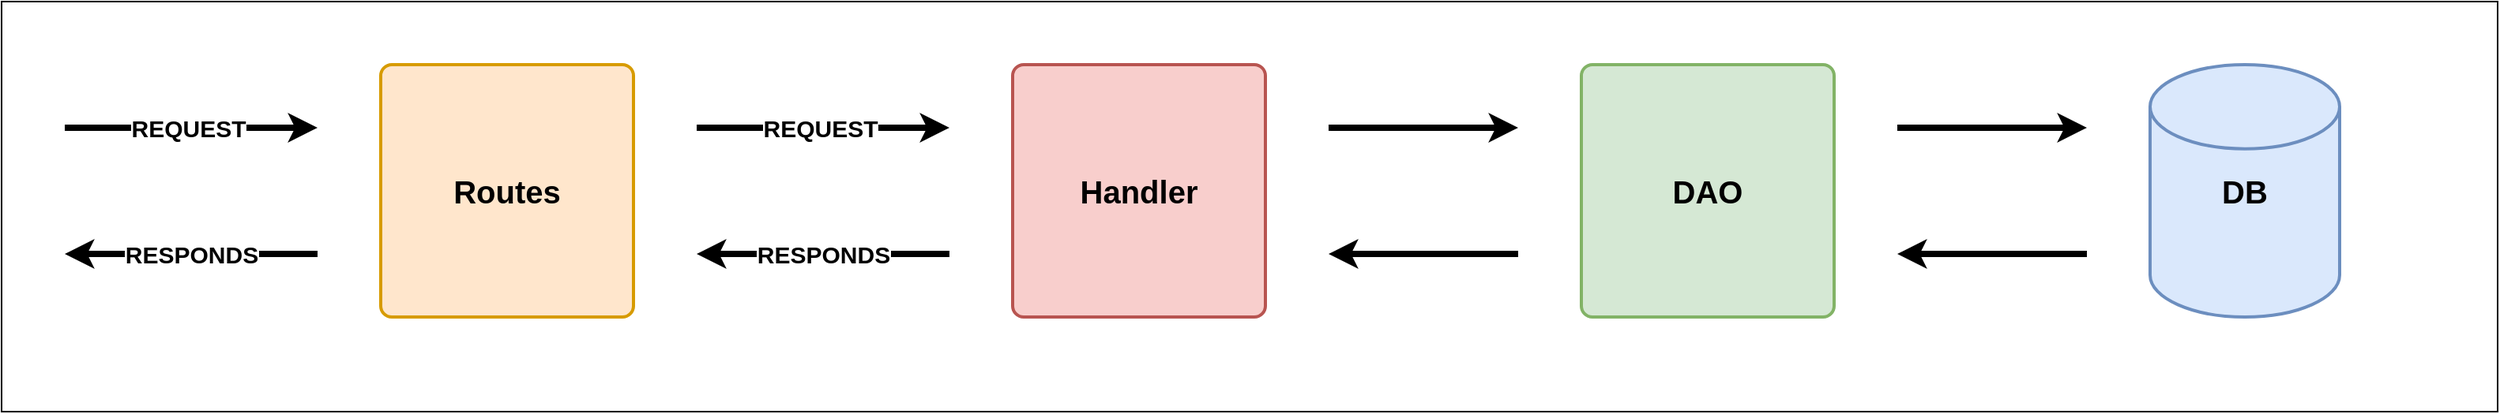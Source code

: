<mxfile version="21.3.7" type="device">
  <diagram name="Page-1" id="2ujQJ43mvlRCs2W-sO_N">
    <mxGraphModel dx="2901" dy="1230" grid="1" gridSize="10" guides="1" tooltips="1" connect="1" arrows="1" fold="1" page="1" pageScale="1" pageWidth="827" pageHeight="1169" math="0" shadow="0">
      <root>
        <mxCell id="0" />
        <mxCell id="1" parent="0" />
        <mxCell id="NyPJxMs13eFgg5n1urDv-37" value="" style="rounded=0;whiteSpace=wrap;html=1;" vertex="1" parent="1">
          <mxGeometry x="-480" y="280" width="1580" height="260" as="geometry" />
        </mxCell>
        <mxCell id="NyPJxMs13eFgg5n1urDv-2" value="&lt;font size=&quot;1&quot; style=&quot;&quot;&gt;&lt;b style=&quot;font-size: 20px;&quot;&gt;Routes&lt;/b&gt;&lt;/font&gt;" style="rounded=1;whiteSpace=wrap;html=1;absoluteArcSize=1;arcSize=14;strokeWidth=2;fillColor=#ffe6cc;strokeColor=#d79b00;" vertex="1" parent="1">
          <mxGeometry x="-240" y="320" width="160" height="160" as="geometry" />
        </mxCell>
        <mxCell id="NyPJxMs13eFgg5n1urDv-3" value="&lt;font size=&quot;1&quot; style=&quot;&quot;&gt;&lt;b style=&quot;font-size: 20px;&quot;&gt;Handler&lt;/b&gt;&lt;/font&gt;" style="rounded=1;whiteSpace=wrap;html=1;absoluteArcSize=1;arcSize=14;strokeWidth=2;fillColor=#f8cecc;strokeColor=#b85450;" vertex="1" parent="1">
          <mxGeometry x="160" y="320" width="160" height="160" as="geometry" />
        </mxCell>
        <mxCell id="NyPJxMs13eFgg5n1urDv-4" value="&lt;font size=&quot;1&quot; style=&quot;&quot;&gt;&lt;b style=&quot;font-size: 20px;&quot;&gt;DAO&lt;/b&gt;&lt;/font&gt;" style="rounded=1;whiteSpace=wrap;html=1;absoluteArcSize=1;arcSize=14;strokeWidth=2;fillColor=#d5e8d4;strokeColor=#82b366;" vertex="1" parent="1">
          <mxGeometry x="520" y="320" width="160" height="160" as="geometry" />
        </mxCell>
        <mxCell id="NyPJxMs13eFgg5n1urDv-13" value="s" style="endArrow=classic;html=1;rounded=0;strokeWidth=4;" edge="1" parent="1">
          <mxGeometry relative="1" as="geometry">
            <mxPoint x="120" y="440" as="sourcePoint" />
            <mxPoint x="-40" y="440" as="targetPoint" />
            <Array as="points">
              <mxPoint x="30" y="440" />
            </Array>
          </mxGeometry>
        </mxCell>
        <mxCell id="NyPJxMs13eFgg5n1urDv-14" value="&lt;b&gt;&lt;font style=&quot;font-size: 15px;&quot;&gt;RESPONDS&lt;/font&gt;&lt;/b&gt;" style="edgeLabel;resizable=0;html=1;align=center;verticalAlign=middle;" connectable="0" vertex="1" parent="NyPJxMs13eFgg5n1urDv-13">
          <mxGeometry relative="1" as="geometry" />
        </mxCell>
        <mxCell id="NyPJxMs13eFgg5n1urDv-17" value="Re" style="endArrow=classic;html=1;rounded=0;strokeWidth=4;" edge="1" parent="1">
          <mxGeometry relative="1" as="geometry">
            <mxPoint x="-40" y="360" as="sourcePoint" />
            <mxPoint x="120" y="360" as="targetPoint" />
            <Array as="points">
              <mxPoint x="20" y="360" />
            </Array>
          </mxGeometry>
        </mxCell>
        <mxCell id="NyPJxMs13eFgg5n1urDv-18" value="&lt;font style=&quot;font-size: 15px;&quot;&gt;&lt;b&gt;REQUEST&lt;/b&gt;&lt;/font&gt;" style="edgeLabel;resizable=0;html=1;align=center;verticalAlign=middle;" connectable="0" vertex="1" parent="NyPJxMs13eFgg5n1urDv-17">
          <mxGeometry relative="1" as="geometry">
            <mxPoint x="-2" as="offset" />
          </mxGeometry>
        </mxCell>
        <mxCell id="NyPJxMs13eFgg5n1urDv-19" value="s" style="endArrow=classic;html=1;rounded=0;strokeWidth=4;" edge="1" parent="1">
          <mxGeometry relative="1" as="geometry">
            <mxPoint x="-280" y="440" as="sourcePoint" />
            <mxPoint x="-440" y="440" as="targetPoint" />
            <Array as="points">
              <mxPoint x="-370" y="440" />
            </Array>
          </mxGeometry>
        </mxCell>
        <mxCell id="NyPJxMs13eFgg5n1urDv-20" value="&lt;b&gt;&lt;font style=&quot;font-size: 15px;&quot;&gt;RESPONDS&lt;/font&gt;&lt;/b&gt;" style="edgeLabel;resizable=0;html=1;align=center;verticalAlign=middle;" connectable="0" vertex="1" parent="NyPJxMs13eFgg5n1urDv-19">
          <mxGeometry relative="1" as="geometry" />
        </mxCell>
        <mxCell id="NyPJxMs13eFgg5n1urDv-21" value="Re" style="endArrow=classic;html=1;rounded=0;strokeWidth=4;" edge="1" parent="1">
          <mxGeometry relative="1" as="geometry">
            <mxPoint x="-440" y="360" as="sourcePoint" />
            <mxPoint x="-280" y="360" as="targetPoint" />
            <Array as="points">
              <mxPoint x="-380" y="360" />
            </Array>
          </mxGeometry>
        </mxCell>
        <mxCell id="NyPJxMs13eFgg5n1urDv-22" value="&lt;font style=&quot;font-size: 15px;&quot;&gt;&lt;b&gt;REQUEST&lt;/b&gt;&lt;/font&gt;" style="edgeLabel;resizable=0;html=1;align=center;verticalAlign=middle;" connectable="0" vertex="1" parent="NyPJxMs13eFgg5n1urDv-21">
          <mxGeometry relative="1" as="geometry">
            <mxPoint x="-2" as="offset" />
          </mxGeometry>
        </mxCell>
        <mxCell id="NyPJxMs13eFgg5n1urDv-25" value="&lt;font size=&quot;1&quot; style=&quot;&quot;&gt;&lt;b style=&quot;font-size: 20px;&quot;&gt;DB&lt;/b&gt;&lt;/font&gt;" style="strokeWidth=2;html=1;shape=mxgraph.flowchart.database;whiteSpace=wrap;fillColor=#dae8fc;strokeColor=#6c8ebf;" vertex="1" parent="1">
          <mxGeometry x="880" y="320" width="120" height="160" as="geometry" />
        </mxCell>
        <mxCell id="NyPJxMs13eFgg5n1urDv-28" value="" style="endArrow=classic;html=1;rounded=0;strokeWidth=4;" edge="1" parent="1">
          <mxGeometry width="50" height="50" relative="1" as="geometry">
            <mxPoint x="720" y="360" as="sourcePoint" />
            <mxPoint x="840" y="360" as="targetPoint" />
          </mxGeometry>
        </mxCell>
        <mxCell id="NyPJxMs13eFgg5n1urDv-29" value="" style="endArrow=classic;html=1;rounded=0;strokeWidth=4;" edge="1" parent="1">
          <mxGeometry width="50" height="50" relative="1" as="geometry">
            <mxPoint x="840" y="440" as="sourcePoint" />
            <mxPoint x="720" y="440" as="targetPoint" />
          </mxGeometry>
        </mxCell>
        <mxCell id="NyPJxMs13eFgg5n1urDv-33" value="" style="endArrow=classic;html=1;rounded=0;strokeWidth=4;" edge="1" parent="1">
          <mxGeometry width="50" height="50" relative="1" as="geometry">
            <mxPoint x="480" y="440" as="sourcePoint" />
            <mxPoint x="360" y="440" as="targetPoint" />
          </mxGeometry>
        </mxCell>
        <mxCell id="NyPJxMs13eFgg5n1urDv-35" value="" style="endArrow=classic;html=1;rounded=0;strokeWidth=4;" edge="1" parent="1">
          <mxGeometry width="50" height="50" relative="1" as="geometry">
            <mxPoint x="360" y="360" as="sourcePoint" />
            <mxPoint x="480" y="360" as="targetPoint" />
          </mxGeometry>
        </mxCell>
      </root>
    </mxGraphModel>
  </diagram>
</mxfile>
